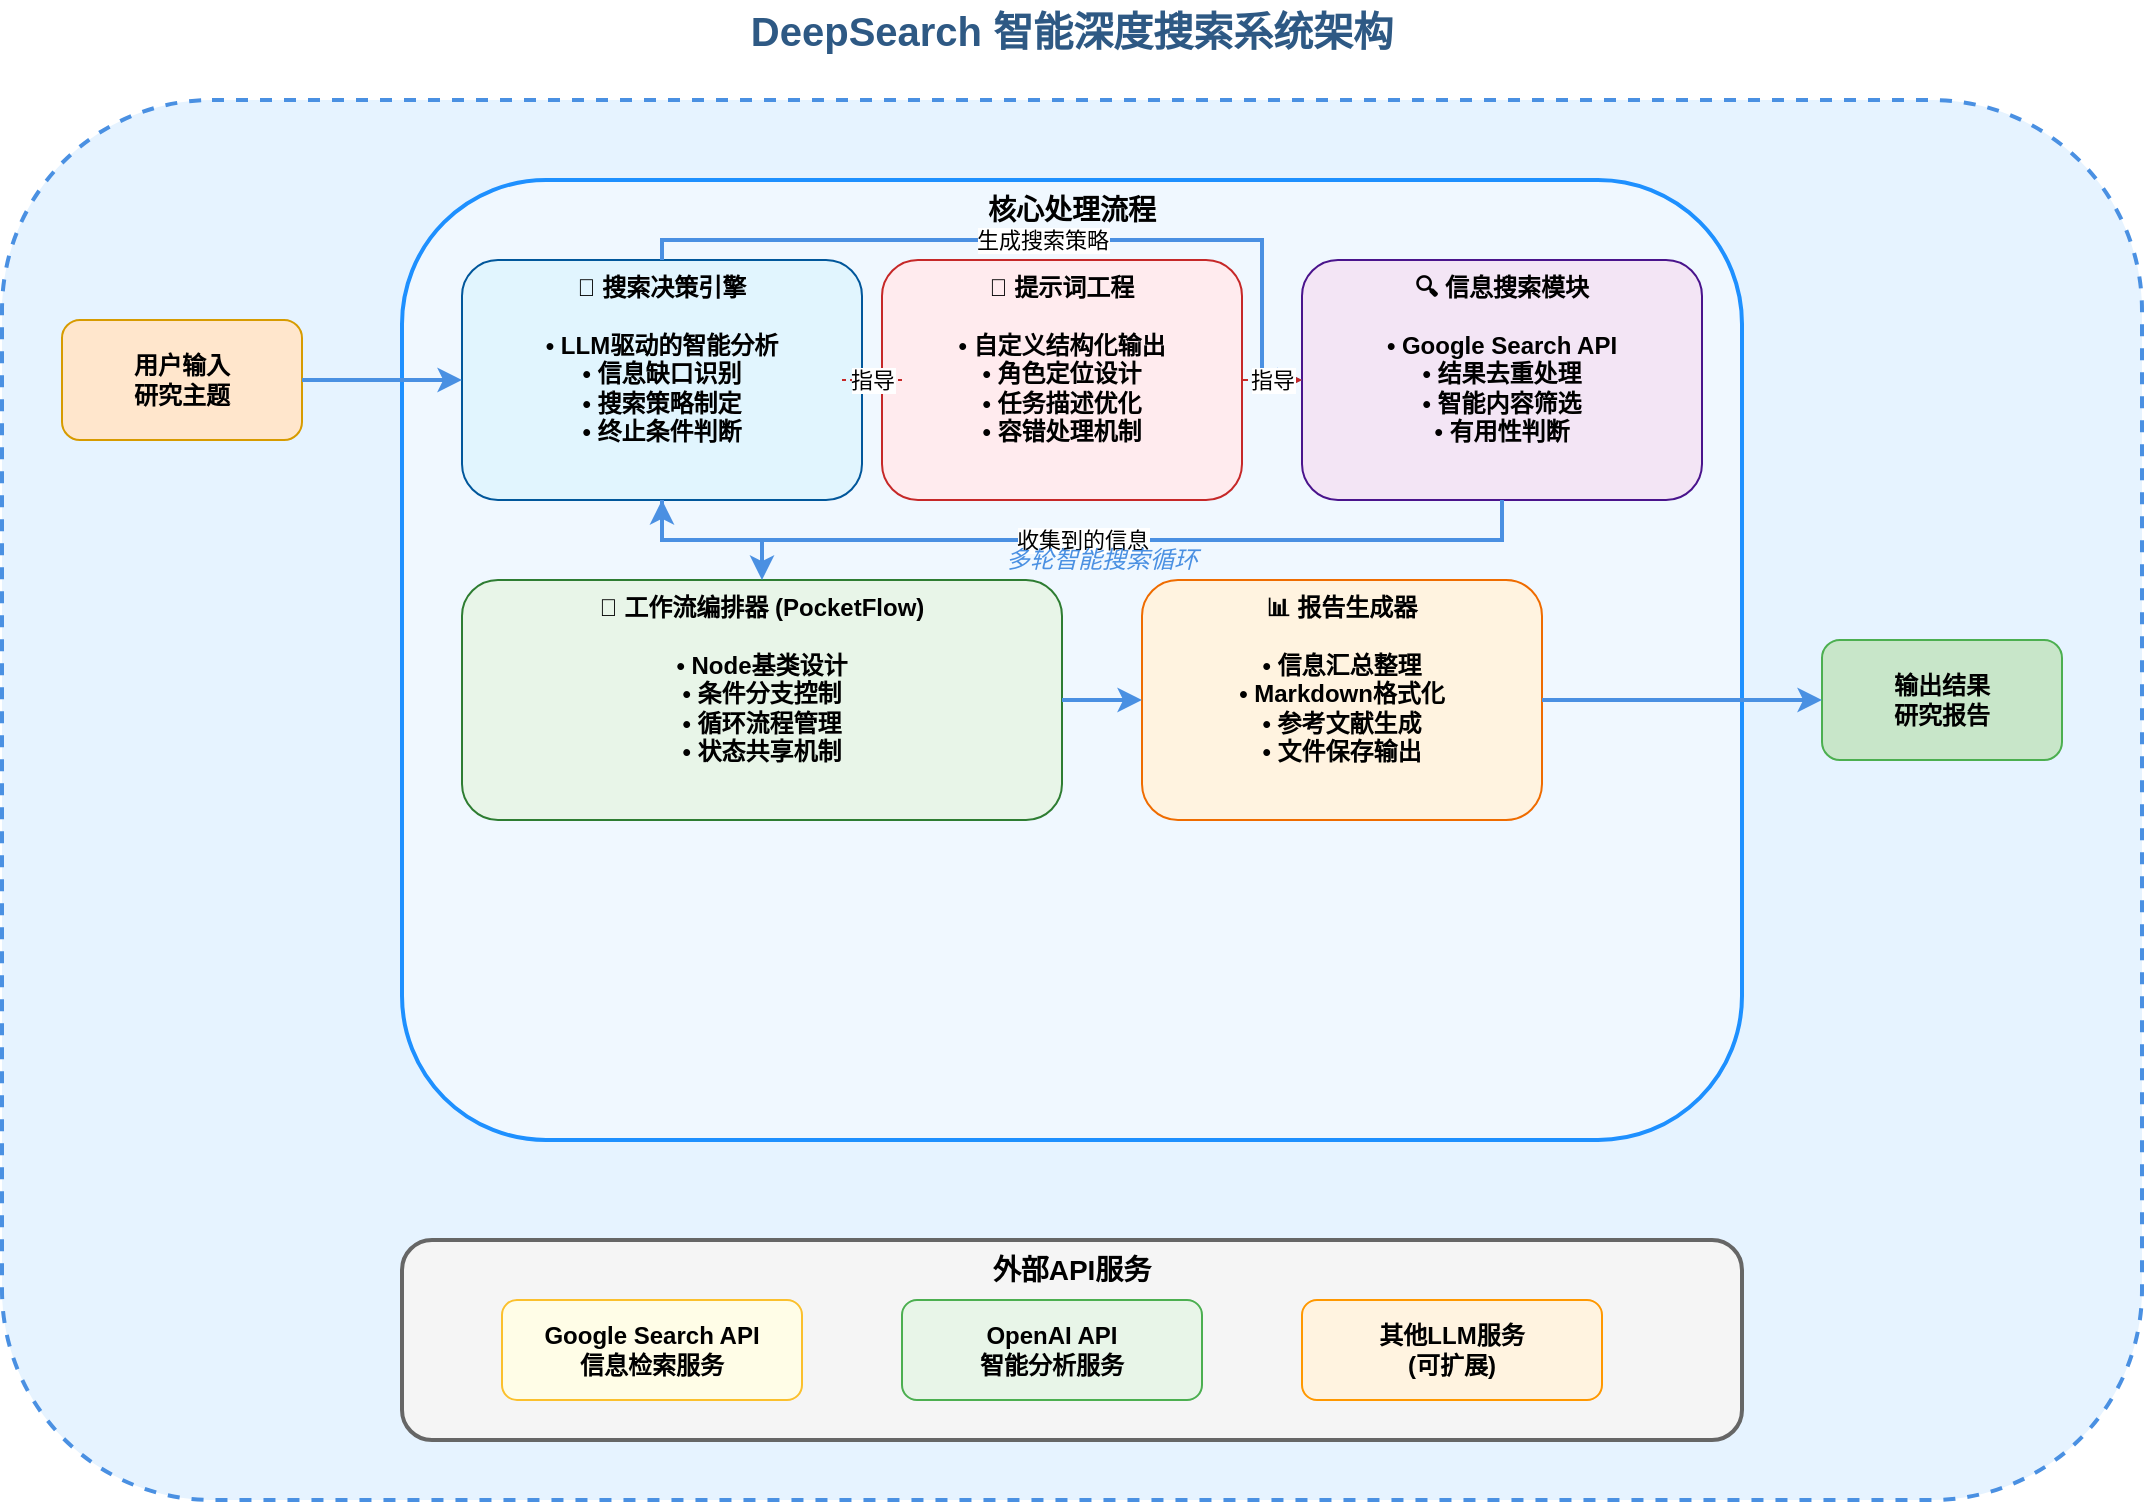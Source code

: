 <mxfile>
    <diagram name="DeepSearch系统架构" id="deepsearch-architecture">
        <mxGraphModel dx="1053" dy="899" grid="1" gridSize="10" guides="1" tooltips="1" connect="1" arrows="1" fold="1" page="1" pageScale="1" pageWidth="1169" pageHeight="827" math="0" shadow="0">
            <root>
                <mxCell id="0"/>
                <mxCell id="1" parent="0"/>
                <mxCell id="title" value="DeepSearch 智能深度搜索系统架构" style="text;html=1;strokeColor=none;fillColor=none;align=center;verticalAlign=middle;whiteSpace=wrap;rounded=0;fontSize=20;fontStyle=1;fontColor=#2E5984;" parent="1" vertex="1">
                    <mxGeometry x="400" y="30" width="370" height="30" as="geometry"/>
                </mxCell>
                <mxCell id="container" value="" style="rounded=1;whiteSpace=wrap;html=1;fillColor=#E6F3FF;strokeColor=#4A90E2;strokeWidth=2;dashed=1;" parent="1" vertex="1">
                    <mxGeometry x="50" y="80" width="1070" height="700" as="geometry"/>
                </mxCell>
                <mxCell id="user_input" value="用户输入&#xa;研究主题" style="rounded=1;whiteSpace=wrap;html=1;fillColor=#FFE6CC;strokeColor=#D79B00;fontStyle=1;" parent="1" vertex="1">
                    <mxGeometry x="80" y="190" width="120" height="60" as="geometry"/>
                </mxCell>
                <mxCell id="core_container" value="核心处理流程" style="rounded=1;whiteSpace=wrap;html=1;fillColor=#F0F8FF;strokeColor=#1E90FF;strokeWidth=2;verticalAlign=top;fontStyle=1;fontSize=14;" parent="1" vertex="1">
                    <mxGeometry x="250" y="120" width="670" height="480" as="geometry"/>
                </mxCell>
                <mxCell id="decision_engine" value="🧠 搜索决策引擎&#xa;&#xa;• LLM驱动的智能分析&#xa;• 信息缺口识别&#xa;• 搜索策略制定&#xa;• 终止条件判断" style="rounded=1;whiteSpace=wrap;html=1;fillColor=#E1F5FE;strokeColor=#01579B;fontStyle=1;verticalAlign=top;" parent="1" vertex="1">
                    <mxGeometry x="280" y="160" width="200" height="120" as="geometry"/>
                </mxCell>
                <mxCell id="search_module" value="🔍 信息搜索模块&#xa;&#xa;• Google Search API&#xa;• 结果去重处理&#xa;• 智能内容筛选&#xa;• 有用性判断" style="rounded=1;whiteSpace=wrap;html=1;fillColor=#F3E5F5;strokeColor=#4A148C;fontStyle=1;verticalAlign=top;" parent="1" vertex="1">
                    <mxGeometry x="700" y="160" width="200" height="120" as="geometry"/>
                </mxCell>
                <mxCell id="workflow_engine" value="🔄 工作流编排器 (PocketFlow)&#xa;&#xa;• Node基类设计&#xa;• 条件分支控制&#xa;• 循环流程管理&#xa;• 状态共享机制" style="rounded=1;whiteSpace=wrap;html=1;fillColor=#E8F5E8;strokeColor=#2E7D32;fontStyle=1;verticalAlign=top;" parent="1" vertex="1">
                    <mxGeometry x="280" y="320" width="300" height="120" as="geometry"/>
                </mxCell>
                <mxCell id="report_generator" value="📊 报告生成器&#xa;&#xa;• 信息汇总整理&#xa;• Markdown格式化&#xa;• 参考文献生成&#xa;• 文件保存输出" style="rounded=1;whiteSpace=wrap;html=1;fillColor=#FFF3E0;strokeColor=#EF6C00;fontStyle=1;verticalAlign=top;" parent="1" vertex="1">
                    <mxGeometry x="620" y="320" width="200" height="120" as="geometry"/>
                </mxCell>
                <mxCell id="prompt_engineering" value="🎯 提示词工程&#xa;&#xa;• 自定义结构化输出&#xa;• 角色定位设计&#xa;• 任务描述优化&#xa;• 容错处理机制" style="rounded=1;whiteSpace=wrap;html=1;fillColor=#FFEBEE;strokeColor=#C62828;fontStyle=1;verticalAlign=top;" parent="1" vertex="1">
                    <mxGeometry x="490" y="160" width="180" height="120" as="geometry"/>
                </mxCell>
                <mxCell id="external_services" value="外部API服务" style="rounded=1;whiteSpace=wrap;html=1;fillColor=#F5F5F5;strokeColor=#666666;strokeWidth=2;verticalAlign=top;fontStyle=1;fontSize=14;" parent="1" vertex="1">
                    <mxGeometry x="250" y="650" width="670" height="100" as="geometry"/>
                </mxCell>
                <mxCell id="google_api" value="Google Search API&#xa;信息检索服务" style="rounded=1;whiteSpace=wrap;html=1;fillColor=#FFFDE7;strokeColor=#FBC02D;fontStyle=1;" parent="1" vertex="1">
                    <mxGeometry x="300" y="680" width="150" height="50" as="geometry"/>
                </mxCell>
                <mxCell id="openai_api" value="OpenAI API&#xa;智能分析服务" style="rounded=1;whiteSpace=wrap;html=1;fillColor=#E8F5E8;strokeColor=#4CAF50;fontStyle=1;" parent="1" vertex="1">
                    <mxGeometry x="500" y="680" width="150" height="50" as="geometry"/>
                </mxCell>
                <mxCell id="other_llm" value="其他LLM服务&#xa;(可扩展)" style="rounded=1;whiteSpace=wrap;html=1;fillColor=#FFF3E0;strokeColor=#FF9800;fontStyle=1;" parent="1" vertex="1">
                    <mxGeometry x="700" y="680" width="150" height="50" as="geometry"/>
                </mxCell>
                <mxCell id="output" value="输出结果&#xa;研究报告" style="rounded=1;whiteSpace=wrap;html=1;fillColor=#C8E6C9;strokeColor=#4CAF50;fontStyle=1;" parent="1" vertex="1">
                    <mxGeometry x="960" y="350" width="120" height="60" as="geometry"/>
                </mxCell>
                <mxCell id="arrow1" value="" style="edgeStyle=orthogonalEdgeStyle;rounded=0;orthogonalLoop=1;jettySize=auto;html=1;strokeWidth=2;strokeColor=#4A90E2;" parent="1" source="user_input" target="decision_engine" edge="1">
                    <mxGeometry relative="1" as="geometry"/>
                </mxCell>
                <mxCell id="arrow2" value="生成搜索策略" style="edgeStyle=orthogonalEdgeStyle;rounded=0;orthogonalLoop=1;jettySize=auto;html=1;strokeWidth=2;strokeColor=#4A90E2;labelBackgroundColor=#FFFFFF;exitX=0.5;exitY=0;exitDx=0;exitDy=0;" parent="1" source="decision_engine" target="search_module" edge="1">
                    <mxGeometry relative="1" as="geometry">
                        <Array as="points">
                            <mxPoint x="380" y="150"/>
                            <mxPoint x="680" y="150"/>
                            <mxPoint x="680" y="220"/>
                        </Array>
                    </mxGeometry>
                </mxCell>
                <mxCell id="arrow3" value="收集到的信息" style="edgeStyle=orthogonalEdgeStyle;rounded=0;orthogonalLoop=1;jettySize=auto;html=1;strokeWidth=2;strokeColor=#4A90E2;labelBackgroundColor=#FFFFFF;" parent="1" source="search_module" target="decision_engine" edge="1">
                    <mxGeometry relative="1" as="geometry">
                        <Array as="points">
                            <mxPoint x="800" y="300"/>
                            <mxPoint x="380" y="300"/>
                        </Array>
                    </mxGeometry>
                </mxCell>
                <mxCell id="arrow4" value="" style="edgeStyle=orthogonalEdgeStyle;rounded=0;orthogonalLoop=1;jettySize=auto;html=1;strokeWidth=2;strokeColor=#4A90E2;" parent="1" source="decision_engine" target="workflow_engine" edge="1">
                    <mxGeometry relative="1" as="geometry"/>
                </mxCell>
                <mxCell id="arrow5" value="" style="edgeStyle=orthogonalEdgeStyle;rounded=0;orthogonalLoop=1;jettySize=auto;html=1;strokeWidth=2;strokeColor=#4A90E2;" parent="1" source="workflow_engine" target="report_generator" edge="1">
                    <mxGeometry relative="1" as="geometry"/>
                </mxCell>
                <mxCell id="arrow6" value="" style="edgeStyle=orthogonalEdgeStyle;rounded=0;orthogonalLoop=1;jettySize=auto;html=1;strokeWidth=2;strokeColor=#4A90E2;" parent="1" source="report_generator" target="output" edge="1">
                    <mxGeometry relative="1" as="geometry"/>
                </mxCell>
                <mxCell id="arrow7" value="指导" style="edgeStyle=orthogonalEdgeStyle;rounded=0;orthogonalLoop=1;jettySize=auto;html=1;strokeWidth=1;strokeColor=#C62828;dashed=1;labelBackgroundColor=#FFFFFF;" parent="1" source="prompt_engineering" target="decision_engine" edge="1">
                    <mxGeometry relative="1" as="geometry"/>
                </mxCell>
                <mxCell id="arrow8" value="指导" style="edgeStyle=orthogonalEdgeStyle;rounded=0;orthogonalLoop=1;jettySize=auto;html=1;strokeWidth=1;strokeColor=#C62828;dashed=1;labelBackgroundColor=#FFFFFF;" parent="1" source="prompt_engineering" target="search_module" edge="1">
                    <mxGeometry relative="1" as="geometry"/>
                </mxCell>
                <mxCell id="loop_label" value="多轮智能搜索循环" style="text;html=1;strokeColor=none;fillColor=none;align=center;verticalAlign=middle;whiteSpace=wrap;rounded=0;fontSize=12;fontStyle=2;fontColor=#4A90E2;" parent="1" vertex="1">
                    <mxGeometry x="540" y="300" width="120" height="20" as="geometry"/>
                </mxCell>
            </root>
        </mxGraphModel>
    </diagram>
</mxfile>